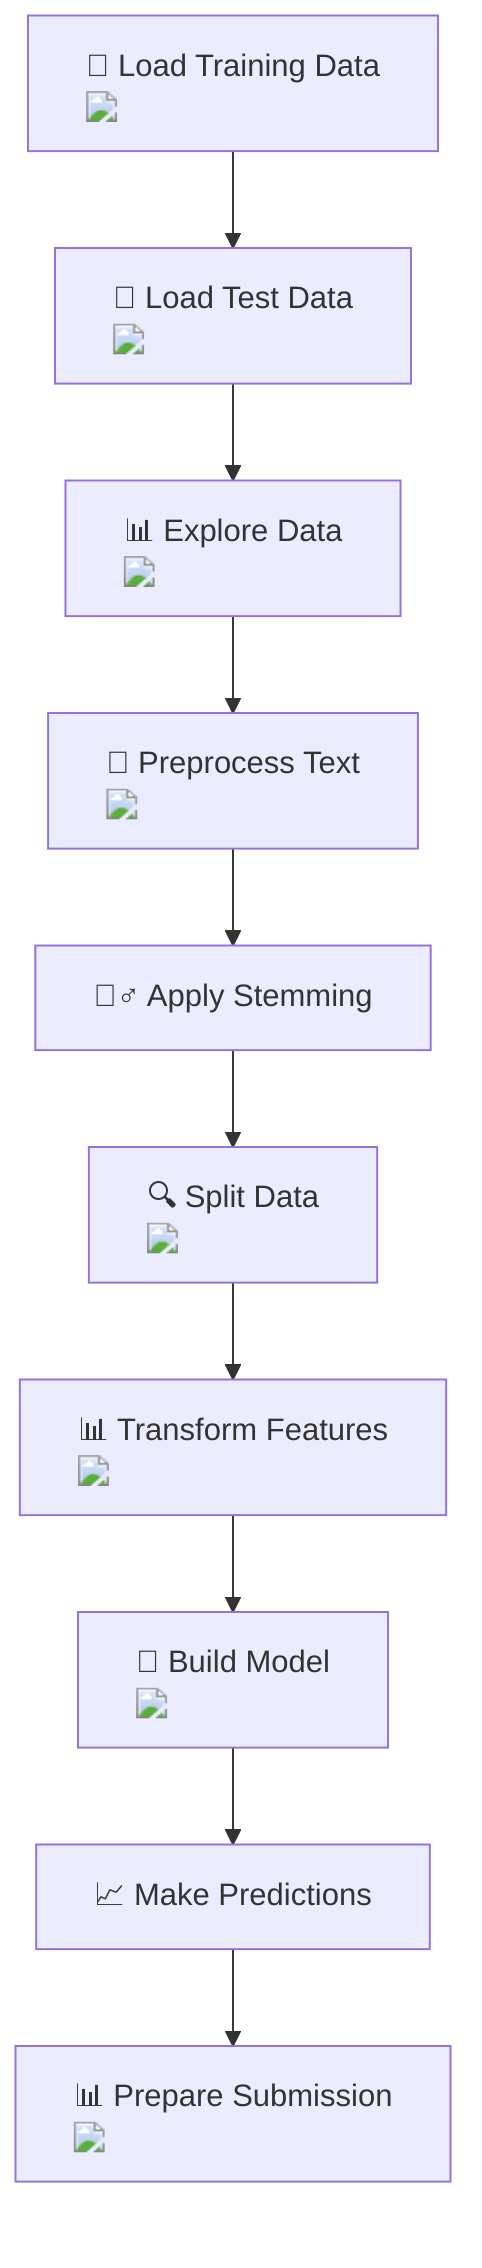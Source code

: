 graph TD;
    A["📂 Load Training Data <img src='file.svg' />"] --> B["📂 Load Test Data <img src='file.svg' />"];
    B --> C["📊 Explore Data <img src='table.svg' />"];
    C --> D["🧹 Preprocess Text <img src='column_split.svg' />"];
    D --> E["🧙‍♂️ Apply Stemming"];
    E --> F["🔍 Split Data <img src='row_split.svg' />"];
    F --> G["📊 Transform Features <img src='column_split.svg' />"];
    G --> H["🧠 Build Model <img src='brain.svg' />"];
    H --> I["📈 Make Predictions"];
    I --> J["📊 Prepare Submission <img src='table.svg' />"];